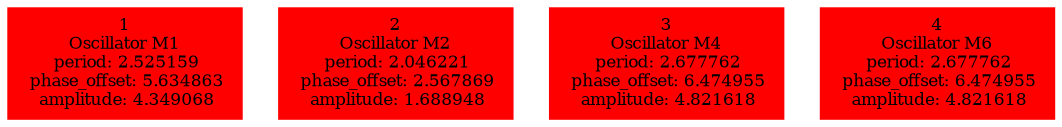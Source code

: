  digraph g{ forcelabels=true;
1 [label=<1<BR />Oscillator M1<BR /> period: 2.525159<BR /> phase_offset: 5.634863<BR /> amplitude: 4.349068>, shape=box,color=red,style=filled,fontsize=8];2 [label=<2<BR />Oscillator M2<BR /> period: 2.046221<BR /> phase_offset: 2.567869<BR /> amplitude: 1.688948>, shape=box,color=red,style=filled,fontsize=8];3 [label=<3<BR />Oscillator M4<BR /> period: 2.677762<BR /> phase_offset: 6.474955<BR /> amplitude: 4.821618>, shape=box,color=red,style=filled,fontsize=8];4 [label=<4<BR />Oscillator M6<BR /> period: 2.677762<BR /> phase_offset: 6.474955<BR /> amplitude: 4.821618>, shape=box,color=red,style=filled,fontsize=8]; }

